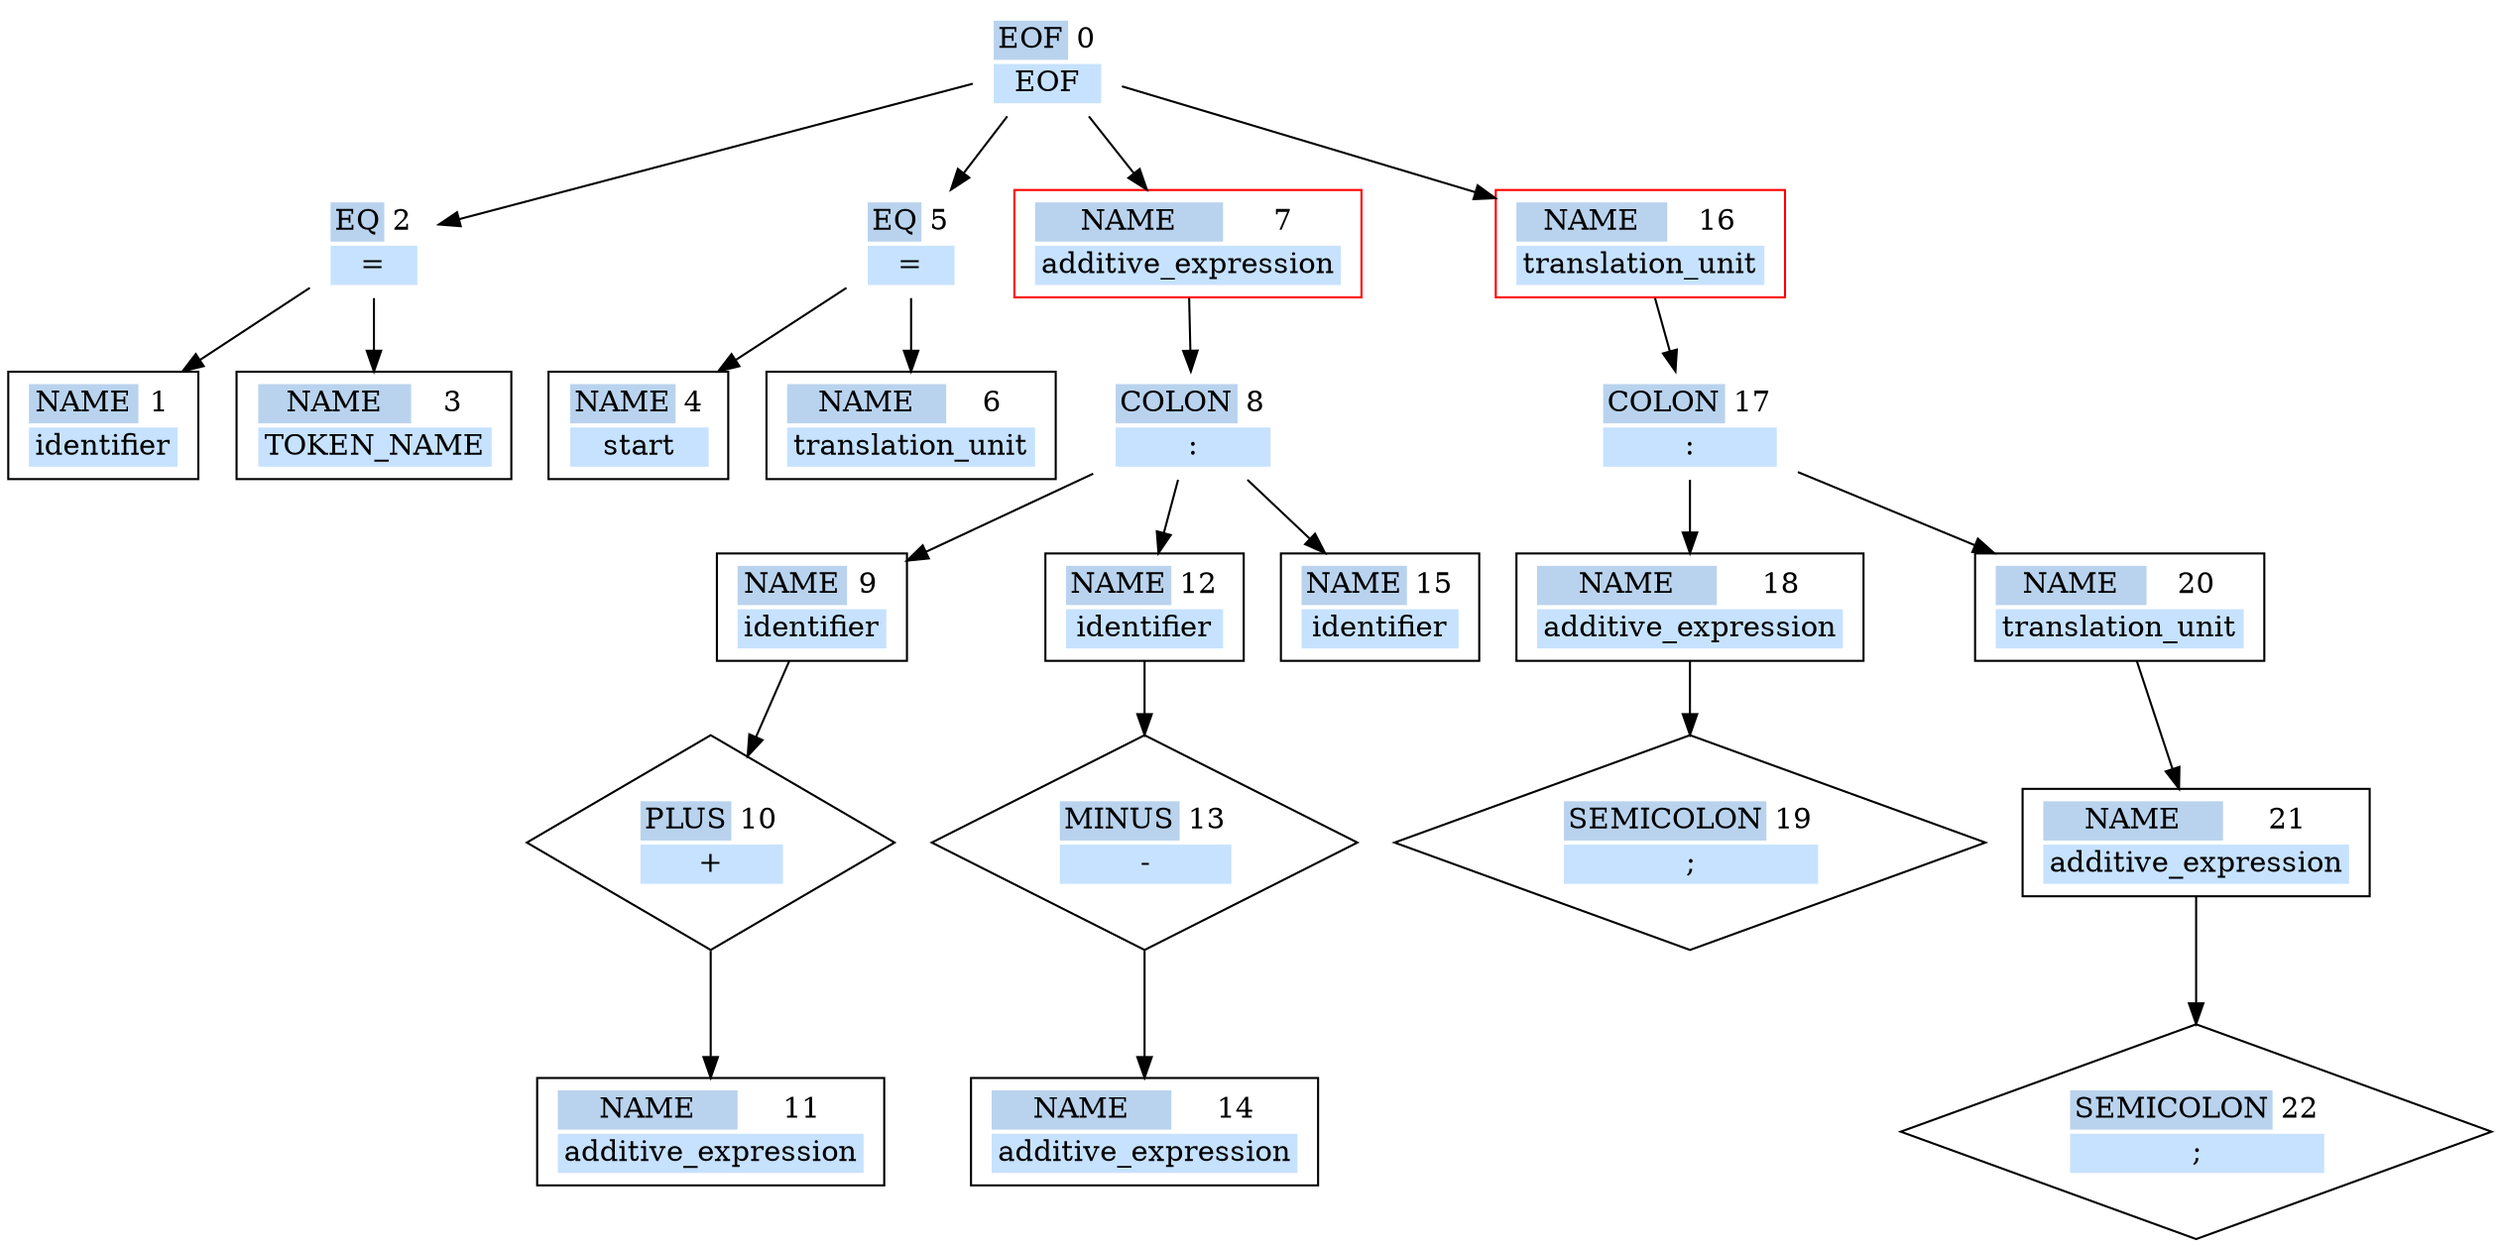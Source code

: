 digraph G{
	graph [ dpi = 50 ];
	n0 [shape=none color=black label=<
		<table border="0">
			<tr><td colspan="1" bgcolor="slategray2">EOF</td><td>0</td></tr>
			<tr><td colspan="2" bgcolor="slategray1">EOF</td></tr>
		</table>
	>]

	n2 [shape=none color=black label=<
		<table border="0">
			<tr><td colspan="1" bgcolor="slategray2">EQ</td><td>2</td></tr>
			<tr><td colspan="2" bgcolor="slategray1">=</td></tr>
		</table>
	>]

	n1 [shape=rectangle color=black label=<
		<table border="0">
			<tr><td colspan="1" bgcolor="slategray2">NAME</td><td>1</td></tr>
			<tr><td colspan="2" bgcolor="slategray1">identifier</td></tr>
		</table>
	>]

	n3 [shape=rectangle color=black label=<
		<table border="0">
			<tr><td colspan="1" bgcolor="slategray2">NAME</td><td>3</td></tr>
			<tr><td colspan="2" bgcolor="slategray1">TOKEN_NAME</td></tr>
		</table>
	>]

	n5 [shape=none color=black label=<
		<table border="0">
			<tr><td colspan="1" bgcolor="slategray2">EQ</td><td>5</td></tr>
			<tr><td colspan="2" bgcolor="slategray1">=</td></tr>
		</table>
	>]

	n4 [shape=rectangle color=black label=<
		<table border="0">
			<tr><td colspan="1" bgcolor="slategray2">NAME</td><td>4</td></tr>
			<tr><td colspan="2" bgcolor="slategray1">start</td></tr>
		</table>
	>]

	n6 [shape=rectangle color=black label=<
		<table border="0">
			<tr><td colspan="1" bgcolor="slategray2">NAME</td><td>6</td></tr>
			<tr><td colspan="2" bgcolor="slategray1">translation_unit</td></tr>
		</table>
	>]

	n7 [shape=rectangle color=red label=<
		<table border="0">
			<tr><td colspan="1" bgcolor="slategray2">NAME</td><td>7</td></tr>
			<tr><td colspan="2" bgcolor="slategray1">additive_expression</td></tr>
		</table>
	>]

	n8 [shape=none color=black label=<
		<table border="0">
			<tr><td colspan="1" bgcolor="slategray2">COLON</td><td>8</td></tr>
			<tr><td colspan="2" bgcolor="slategray1">:</td></tr>
		</table>
	>]

	n9 [shape=rectangle color=black label=<
		<table border="0">
			<tr><td colspan="1" bgcolor="slategray2">NAME</td><td>9</td></tr>
			<tr><td colspan="2" bgcolor="slategray1">identifier</td></tr>
		</table>
	>]

	n10 [shape=diamond color=black label=<
		<table border="0">
			<tr><td colspan="1" bgcolor="slategray2">PLUS</td><td>10</td></tr>
			<tr><td colspan="2" bgcolor="slategray1">+</td></tr>
		</table>
	>]

	n11 [shape=rectangle color=black label=<
		<table border="0">
			<tr><td colspan="1" bgcolor="slategray2">NAME</td><td>11</td></tr>
			<tr><td colspan="2" bgcolor="slategray1">additive_expression</td></tr>
		</table>
	>]

	n12 [shape=rectangle color=black label=<
		<table border="0">
			<tr><td colspan="1" bgcolor="slategray2">NAME</td><td>12</td></tr>
			<tr><td colspan="2" bgcolor="slategray1">identifier</td></tr>
		</table>
	>]

	n13 [shape=diamond color=black label=<
		<table border="0">
			<tr><td colspan="1" bgcolor="slategray2">MINUS</td><td>13</td></tr>
			<tr><td colspan="2" bgcolor="slategray1">-</td></tr>
		</table>
	>]

	n14 [shape=rectangle color=black label=<
		<table border="0">
			<tr><td colspan="1" bgcolor="slategray2">NAME</td><td>14</td></tr>
			<tr><td colspan="2" bgcolor="slategray1">additive_expression</td></tr>
		</table>
	>]

	n15 [shape=rectangle color=black label=<
		<table border="0">
			<tr><td colspan="1" bgcolor="slategray2">NAME</td><td>15</td></tr>
			<tr><td colspan="2" bgcolor="slategray1">identifier</td></tr>
		</table>
	>]

	n16 [shape=rectangle color=red label=<
		<table border="0">
			<tr><td colspan="1" bgcolor="slategray2">NAME</td><td>16</td></tr>
			<tr><td colspan="2" bgcolor="slategray1">translation_unit</td></tr>
		</table>
	>]

	n17 [shape=none color=black label=<
		<table border="0">
			<tr><td colspan="1" bgcolor="slategray2">COLON</td><td>17</td></tr>
			<tr><td colspan="2" bgcolor="slategray1">:</td></tr>
		</table>
	>]

	n18 [shape=rectangle color=black label=<
		<table border="0">
			<tr><td colspan="1" bgcolor="slategray2">NAME</td><td>18</td></tr>
			<tr><td colspan="2" bgcolor="slategray1">additive_expression</td></tr>
		</table>
	>]

	n19 [shape=diamond color=black label=<
		<table border="0">
			<tr><td colspan="1" bgcolor="slategray2">SEMICOLON</td><td>19</td></tr>
			<tr><td colspan="2" bgcolor="slategray1">;</td></tr>
		</table>
	>]

	n20 [shape=rectangle color=black label=<
		<table border="0">
			<tr><td colspan="1" bgcolor="slategray2">NAME</td><td>20</td></tr>
			<tr><td colspan="2" bgcolor="slategray1">translation_unit</td></tr>
		</table>
	>]

	n21 [shape=rectangle color=black label=<
		<table border="0">
			<tr><td colspan="1" bgcolor="slategray2">NAME</td><td>21</td></tr>
			<tr><td colspan="2" bgcolor="slategray1">additive_expression</td></tr>
		</table>
	>]

	n22 [shape=diamond color=black label=<
		<table border="0">
			<tr><td colspan="1" bgcolor="slategray2">SEMICOLON</td><td>22</td></tr>
			<tr><td colspan="2" bgcolor="slategray1">;</td></tr>
		</table>
	>]

	n0 -> n2
	n0 -> n5
	n0 -> n7
	n0 -> n16
	n2 -> n1
	n2 -> n3
	n5 -> n4
	n5 -> n6
	n7 -> n8
	n8 -> n9
	n8 -> n12
	n8 -> n15
	n9 -> n10
	n10 -> n11
	n12 -> n13
	n13 -> n14
	n16 -> n17
	n17 -> n18
	n17 -> n20
	n18 -> n19
	n20 -> n21
	n21 -> n22
}

